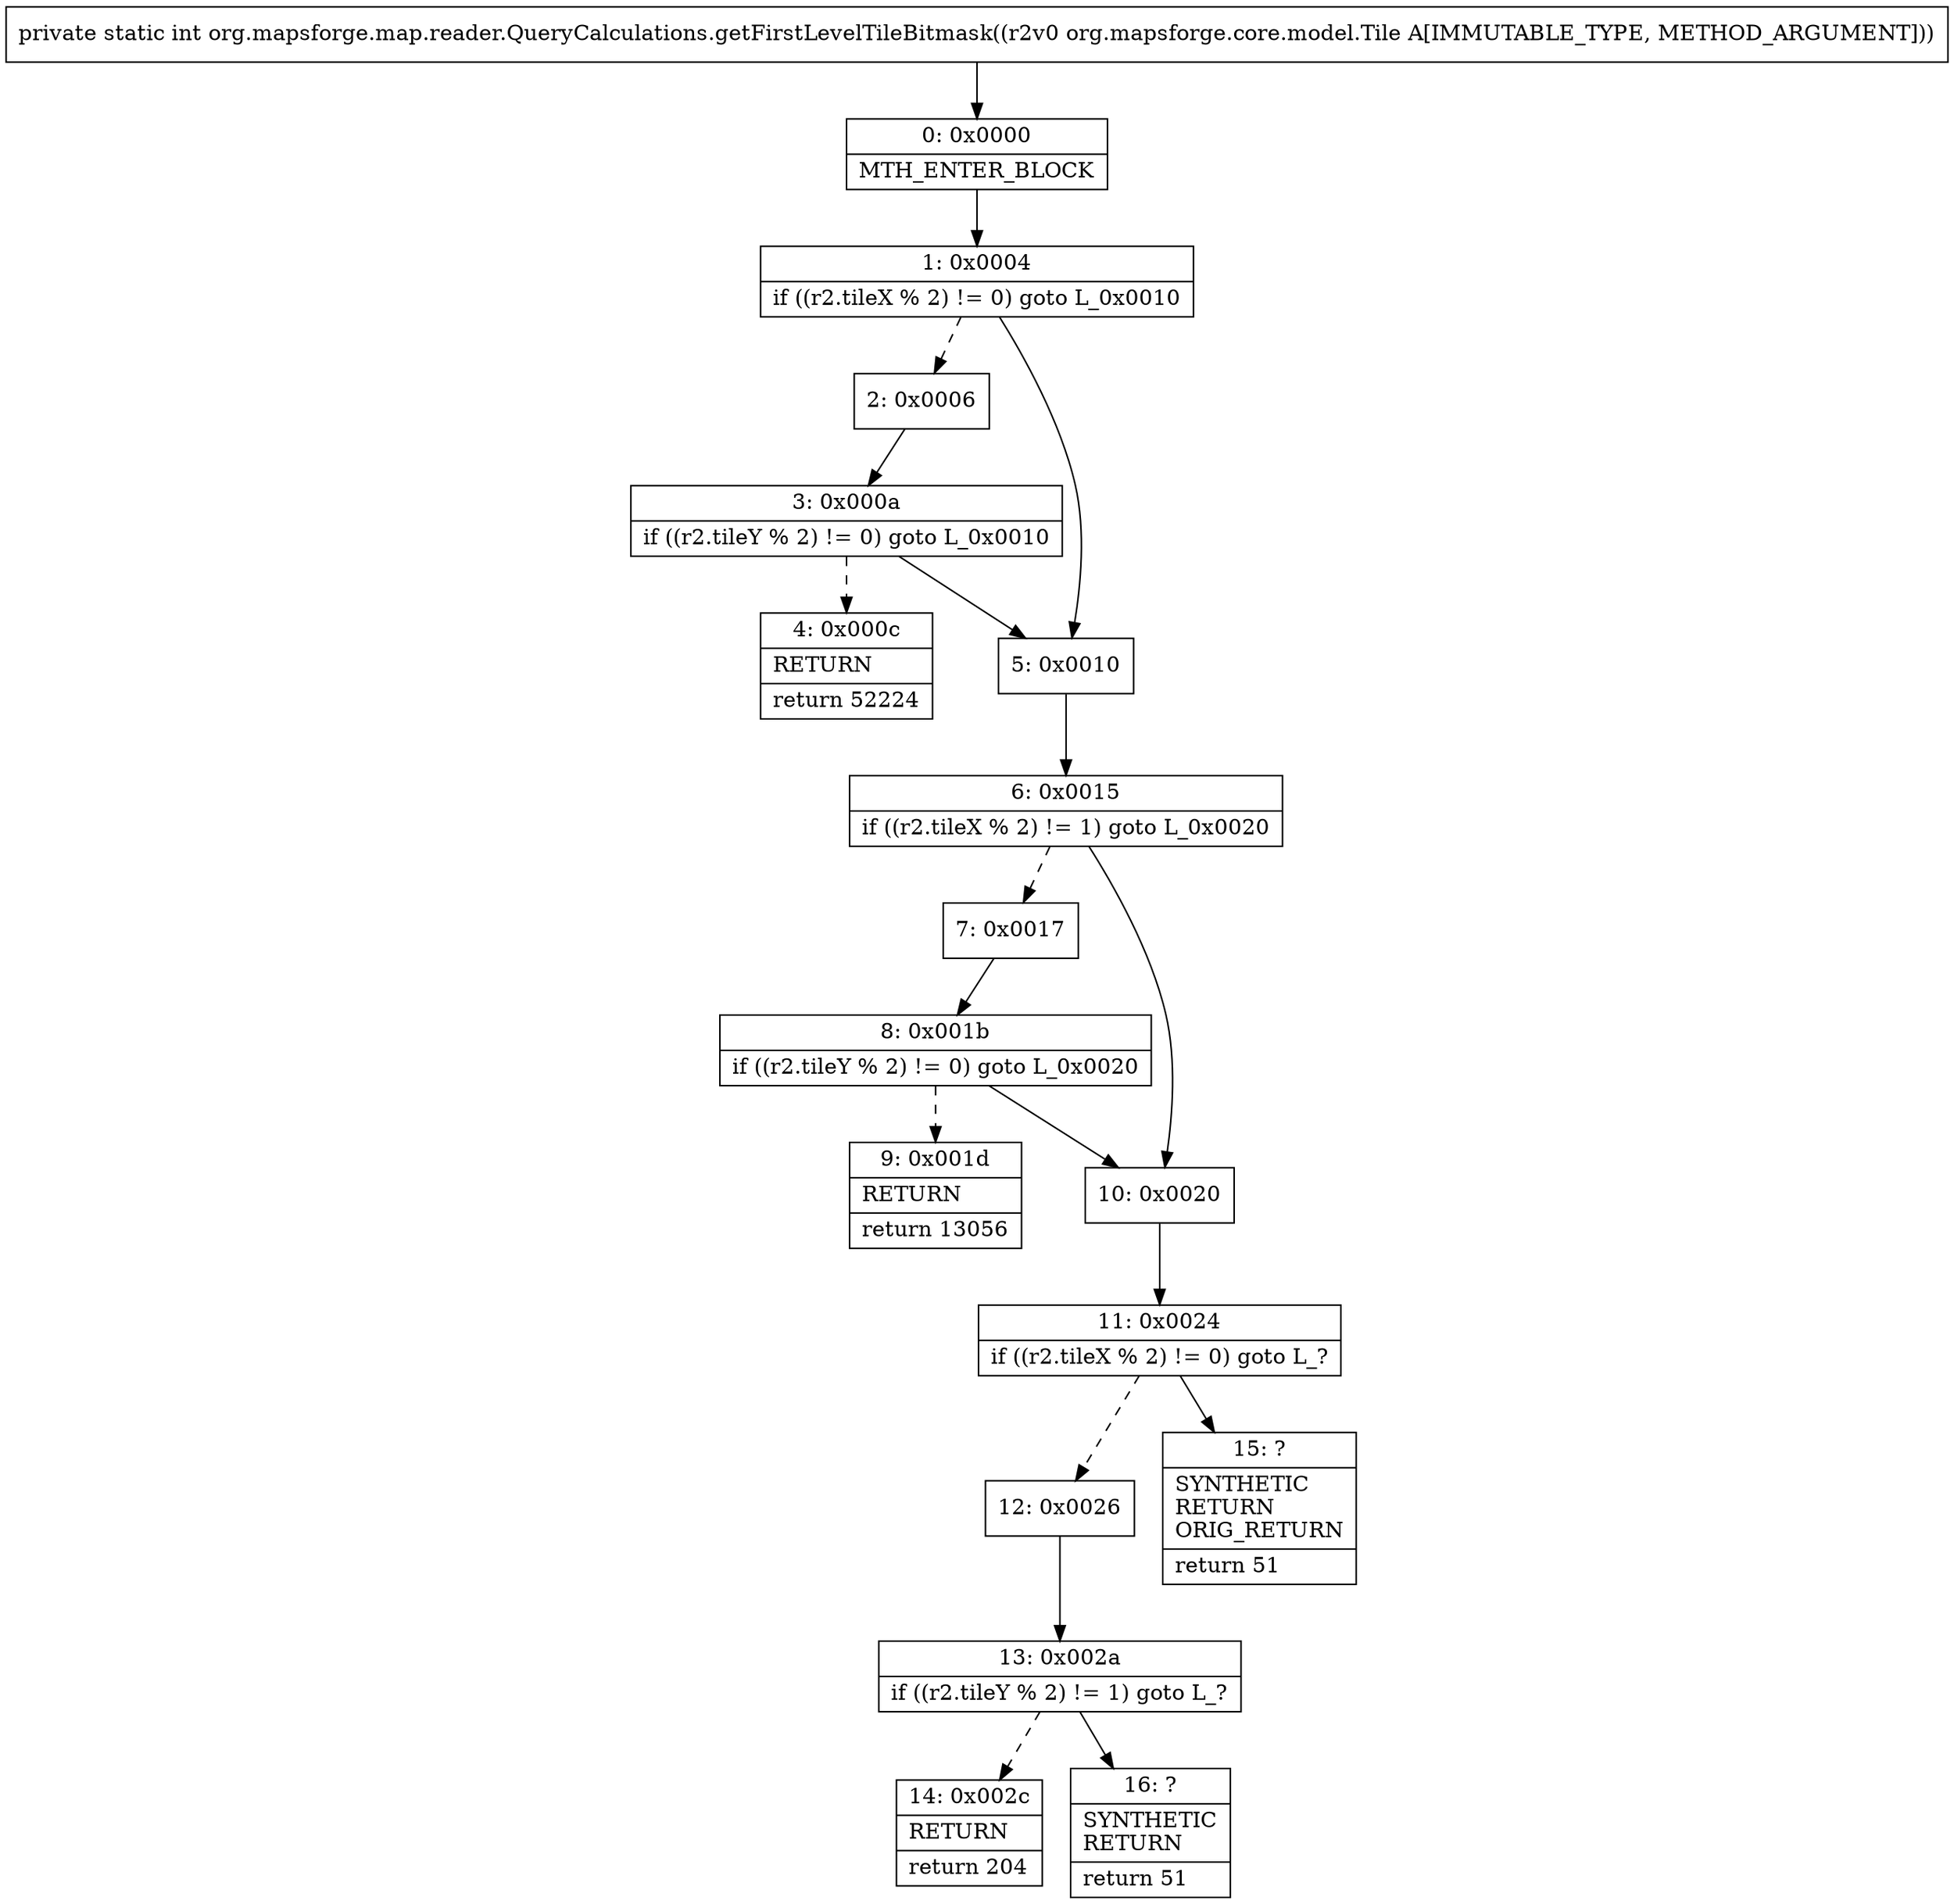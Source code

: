 digraph "CFG fororg.mapsforge.map.reader.QueryCalculations.getFirstLevelTileBitmask(Lorg\/mapsforge\/core\/model\/Tile;)I" {
Node_0 [shape=record,label="{0\:\ 0x0000|MTH_ENTER_BLOCK\l}"];
Node_1 [shape=record,label="{1\:\ 0x0004|if ((r2.tileX % 2) != 0) goto L_0x0010\l}"];
Node_2 [shape=record,label="{2\:\ 0x0006}"];
Node_3 [shape=record,label="{3\:\ 0x000a|if ((r2.tileY % 2) != 0) goto L_0x0010\l}"];
Node_4 [shape=record,label="{4\:\ 0x000c|RETURN\l|return 52224\l}"];
Node_5 [shape=record,label="{5\:\ 0x0010}"];
Node_6 [shape=record,label="{6\:\ 0x0015|if ((r2.tileX % 2) != 1) goto L_0x0020\l}"];
Node_7 [shape=record,label="{7\:\ 0x0017}"];
Node_8 [shape=record,label="{8\:\ 0x001b|if ((r2.tileY % 2) != 0) goto L_0x0020\l}"];
Node_9 [shape=record,label="{9\:\ 0x001d|RETURN\l|return 13056\l}"];
Node_10 [shape=record,label="{10\:\ 0x0020}"];
Node_11 [shape=record,label="{11\:\ 0x0024|if ((r2.tileX % 2) != 0) goto L_?\l}"];
Node_12 [shape=record,label="{12\:\ 0x0026}"];
Node_13 [shape=record,label="{13\:\ 0x002a|if ((r2.tileY % 2) != 1) goto L_?\l}"];
Node_14 [shape=record,label="{14\:\ 0x002c|RETURN\l|return 204\l}"];
Node_15 [shape=record,label="{15\:\ ?|SYNTHETIC\lRETURN\lORIG_RETURN\l|return 51\l}"];
Node_16 [shape=record,label="{16\:\ ?|SYNTHETIC\lRETURN\l|return 51\l}"];
MethodNode[shape=record,label="{private static int org.mapsforge.map.reader.QueryCalculations.getFirstLevelTileBitmask((r2v0 org.mapsforge.core.model.Tile A[IMMUTABLE_TYPE, METHOD_ARGUMENT])) }"];
MethodNode -> Node_0;
Node_0 -> Node_1;
Node_1 -> Node_2[style=dashed];
Node_1 -> Node_5;
Node_2 -> Node_3;
Node_3 -> Node_4[style=dashed];
Node_3 -> Node_5;
Node_5 -> Node_6;
Node_6 -> Node_7[style=dashed];
Node_6 -> Node_10;
Node_7 -> Node_8;
Node_8 -> Node_9[style=dashed];
Node_8 -> Node_10;
Node_10 -> Node_11;
Node_11 -> Node_12[style=dashed];
Node_11 -> Node_15;
Node_12 -> Node_13;
Node_13 -> Node_14[style=dashed];
Node_13 -> Node_16;
}

